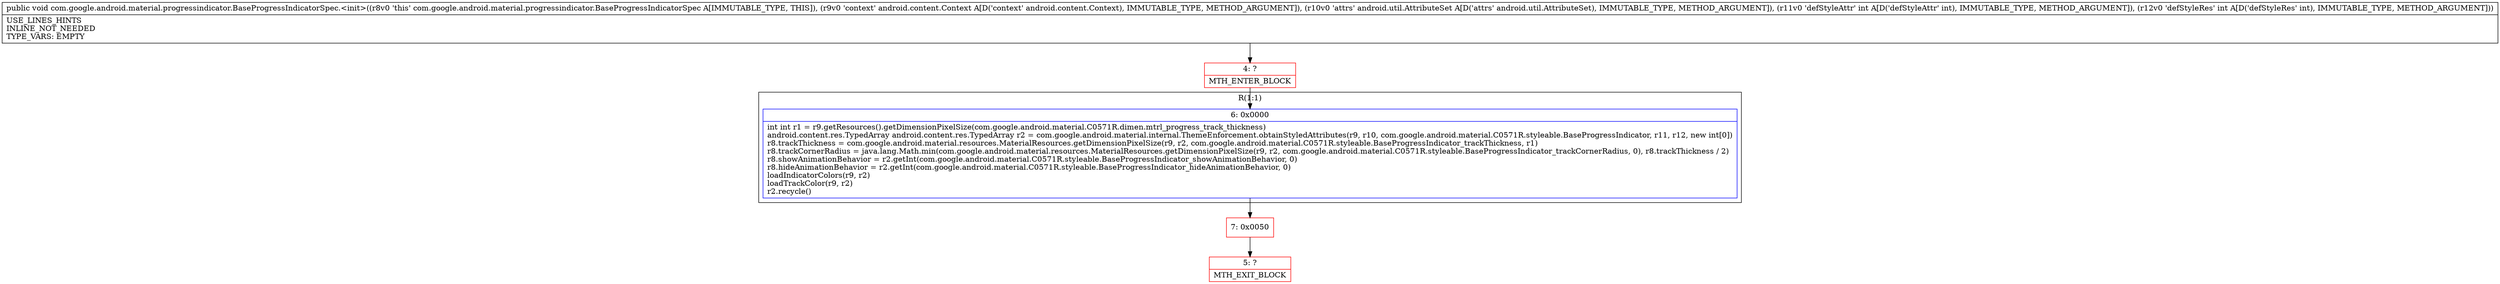 digraph "CFG forcom.google.android.material.progressindicator.BaseProgressIndicatorSpec.\<init\>(Landroid\/content\/Context;Landroid\/util\/AttributeSet;II)V" {
subgraph cluster_Region_354813542 {
label = "R(1:1)";
node [shape=record,color=blue];
Node_6 [shape=record,label="{6\:\ 0x0000|int int r1 = r9.getResources().getDimensionPixelSize(com.google.android.material.C0571R.dimen.mtrl_progress_track_thickness)\landroid.content.res.TypedArray android.content.res.TypedArray r2 = com.google.android.material.internal.ThemeEnforcement.obtainStyledAttributes(r9, r10, com.google.android.material.C0571R.styleable.BaseProgressIndicator, r11, r12, new int[0])\lr8.trackThickness = com.google.android.material.resources.MaterialResources.getDimensionPixelSize(r9, r2, com.google.android.material.C0571R.styleable.BaseProgressIndicator_trackThickness, r1)\lr8.trackCornerRadius = java.lang.Math.min(com.google.android.material.resources.MaterialResources.getDimensionPixelSize(r9, r2, com.google.android.material.C0571R.styleable.BaseProgressIndicator_trackCornerRadius, 0), r8.trackThickness \/ 2)\lr8.showAnimationBehavior = r2.getInt(com.google.android.material.C0571R.styleable.BaseProgressIndicator_showAnimationBehavior, 0)\lr8.hideAnimationBehavior = r2.getInt(com.google.android.material.C0571R.styleable.BaseProgressIndicator_hideAnimationBehavior, 0)\lloadIndicatorColors(r9, r2)\lloadTrackColor(r9, r2)\lr2.recycle()\l}"];
}
Node_4 [shape=record,color=red,label="{4\:\ ?|MTH_ENTER_BLOCK\l}"];
Node_7 [shape=record,color=red,label="{7\:\ 0x0050}"];
Node_5 [shape=record,color=red,label="{5\:\ ?|MTH_EXIT_BLOCK\l}"];
MethodNode[shape=record,label="{public void com.google.android.material.progressindicator.BaseProgressIndicatorSpec.\<init\>((r8v0 'this' com.google.android.material.progressindicator.BaseProgressIndicatorSpec A[IMMUTABLE_TYPE, THIS]), (r9v0 'context' android.content.Context A[D('context' android.content.Context), IMMUTABLE_TYPE, METHOD_ARGUMENT]), (r10v0 'attrs' android.util.AttributeSet A[D('attrs' android.util.AttributeSet), IMMUTABLE_TYPE, METHOD_ARGUMENT]), (r11v0 'defStyleAttr' int A[D('defStyleAttr' int), IMMUTABLE_TYPE, METHOD_ARGUMENT]), (r12v0 'defStyleRes' int A[D('defStyleRes' int), IMMUTABLE_TYPE, METHOD_ARGUMENT]))  | USE_LINES_HINTS\lINLINE_NOT_NEEDED\lTYPE_VARS: EMPTY\l}"];
MethodNode -> Node_4;Node_6 -> Node_7;
Node_4 -> Node_6;
Node_7 -> Node_5;
}

